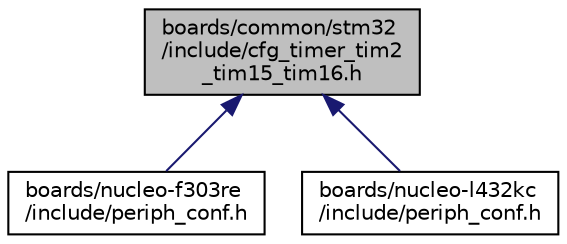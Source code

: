 digraph "boards/common/stm32/include/cfg_timer_tim2_tim15_tim16.h"
{
 // LATEX_PDF_SIZE
  edge [fontname="Helvetica",fontsize="10",labelfontname="Helvetica",labelfontsize="10"];
  node [fontname="Helvetica",fontsize="10",shape=record];
  Node1 [label="boards/common/stm32\l/include/cfg_timer_tim2\l_tim15_tim16.h",height=0.2,width=0.4,color="black", fillcolor="grey75", style="filled", fontcolor="black",tooltip="Common configuration for STM32 Timer peripheral based on TIM2, TIM15, and TIM16."];
  Node1 -> Node2 [dir="back",color="midnightblue",fontsize="10",style="solid",fontname="Helvetica"];
  Node2 [label="boards/nucleo-f303re\l/include/periph_conf.h",height=0.2,width=0.4,color="black", fillcolor="white", style="filled",URL="$boards_2nucleo-f303re_2include_2periph__conf_8h.html",tooltip="Peripheral MCU configuration for the nucleo-f303re board."];
  Node1 -> Node3 [dir="back",color="midnightblue",fontsize="10",style="solid",fontname="Helvetica"];
  Node3 [label="boards/nucleo-l432kc\l/include/periph_conf.h",height=0.2,width=0.4,color="black", fillcolor="white", style="filled",URL="$boards_2nucleo-l432kc_2include_2periph__conf_8h.html",tooltip="Peripheral MCU configuration for the nucleo-l432kc board."];
}
